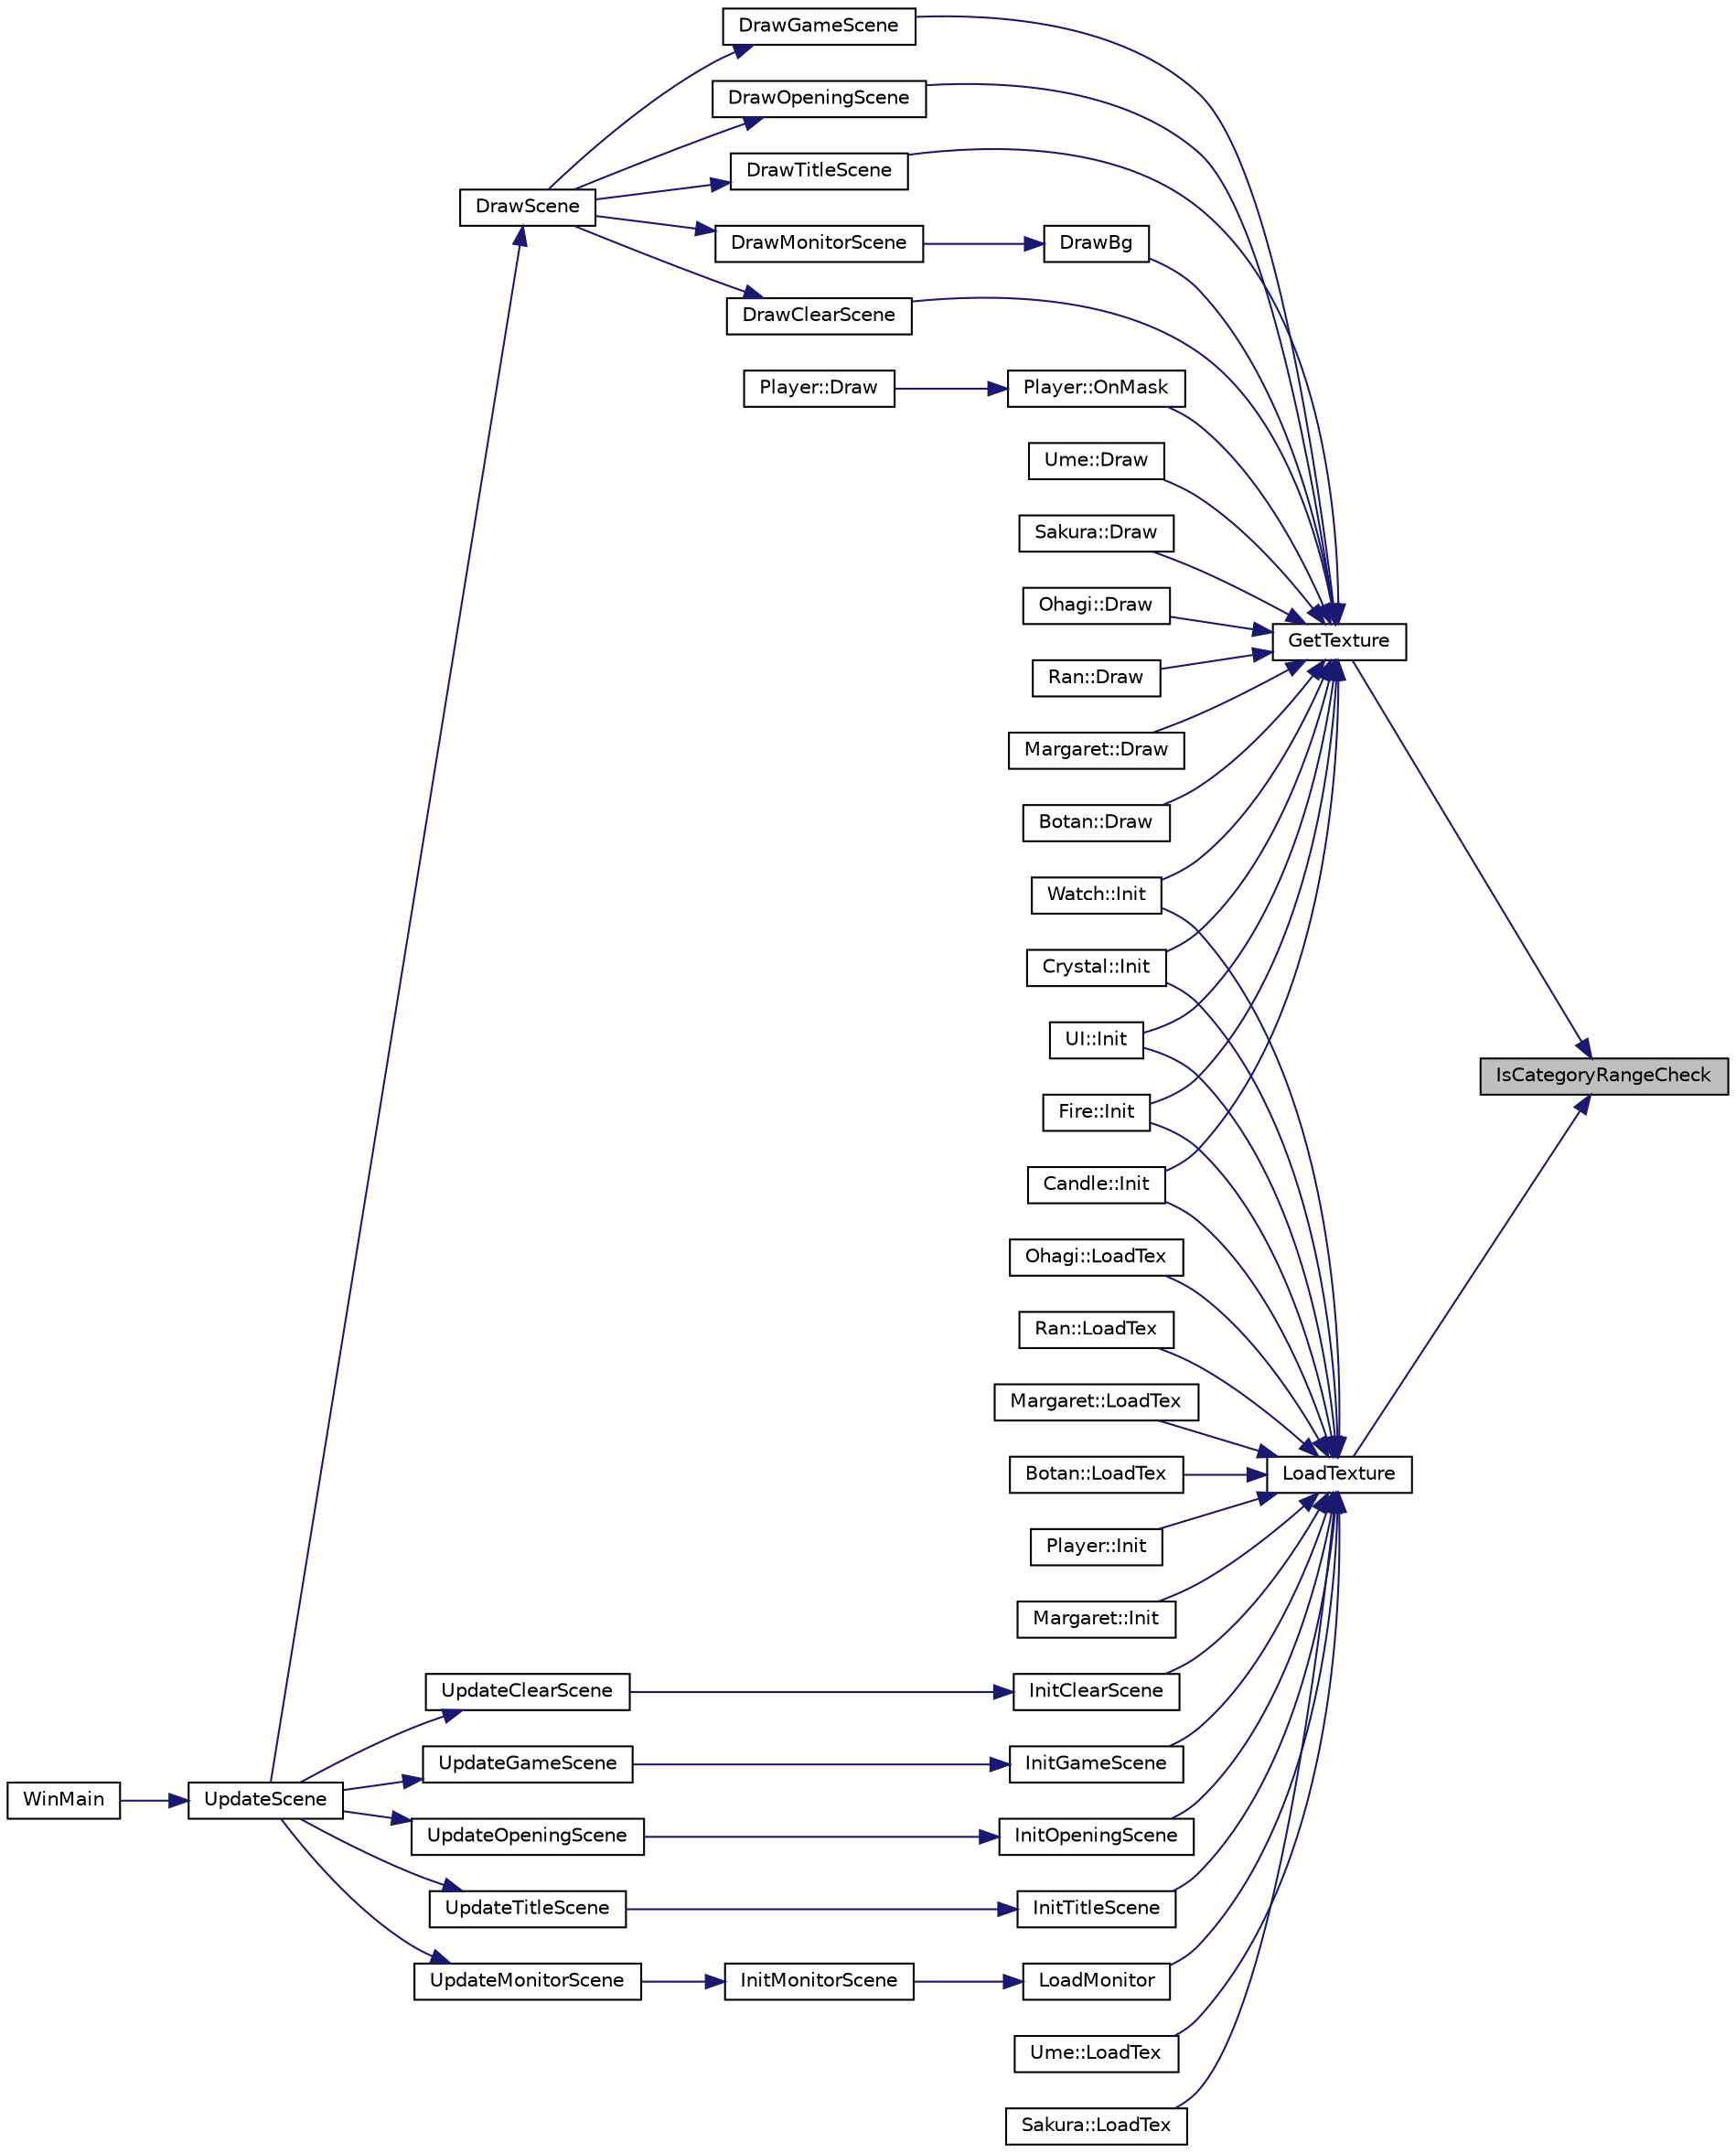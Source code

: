digraph "IsCategoryRangeCheck"
{
 // LATEX_PDF_SIZE
  edge [fontname="Helvetica",fontsize="10",labelfontname="Helvetica",labelfontsize="10"];
  node [fontname="Helvetica",fontsize="10",shape=record];
  rankdir="RL";
  Node1 [label="IsCategoryRangeCheck",height=0.2,width=0.4,color="black", fillcolor="grey75", style="filled", fontcolor="black",tooltip=" "];
  Node1 -> Node2 [dir="back",color="midnightblue",fontsize="10",style="solid",fontname="Helvetica"];
  Node2 [label="GetTexture",height=0.2,width=0.4,color="black", fillcolor="white", style="filled",URL="$_texture_8h.html#ab8389a24369e4f9beb1d4f21e344e885",tooltip="テクスチャデータの取得 指定されたカテゴリのテクスチャデータを取得する"];
  Node2 -> Node3 [dir="back",color="midnightblue",fontsize="10",style="solid",fontname="Helvetica"];
  Node3 [label="Ume::Draw",height=0.2,width=0.4,color="black", fillcolor="white", style="filled",URL="$class_ume.html#ad1efe4fe6e94575a8b83f683fd5fc6a6",tooltip=" "];
  Node2 -> Node4 [dir="back",color="midnightblue",fontsize="10",style="solid",fontname="Helvetica"];
  Node4 [label="Sakura::Draw",height=0.2,width=0.4,color="black", fillcolor="white", style="filled",URL="$class_sakura.html#a8200f9a5944764ba38e1d0dd6ce709e2",tooltip=" "];
  Node2 -> Node5 [dir="back",color="midnightblue",fontsize="10",style="solid",fontname="Helvetica"];
  Node5 [label="Ohagi::Draw",height=0.2,width=0.4,color="black", fillcolor="white", style="filled",URL="$class_ohagi.html#a2ccb7e8eb90221f8bc8ddc1e1a822461",tooltip=" "];
  Node2 -> Node6 [dir="back",color="midnightblue",fontsize="10",style="solid",fontname="Helvetica"];
  Node6 [label="Ran::Draw",height=0.2,width=0.4,color="black", fillcolor="white", style="filled",URL="$class_ran.html#a6fb3b82ff6f6585f72c60bb341a146a3",tooltip=" "];
  Node2 -> Node7 [dir="back",color="midnightblue",fontsize="10",style="solid",fontname="Helvetica"];
  Node7 [label="Margaret::Draw",height=0.2,width=0.4,color="black", fillcolor="white", style="filled",URL="$class_margaret.html#a9f235ef92d78e08b067afa1778bf7c86",tooltip=" "];
  Node2 -> Node8 [dir="back",color="midnightblue",fontsize="10",style="solid",fontname="Helvetica"];
  Node8 [label="Botan::Draw",height=0.2,width=0.4,color="black", fillcolor="white", style="filled",URL="$class_botan.html#ad255867f0c175804588e424917e7a9dc",tooltip=" "];
  Node2 -> Node9 [dir="back",color="midnightblue",fontsize="10",style="solid",fontname="Helvetica"];
  Node9 [label="DrawBg",height=0.2,width=0.4,color="black", fillcolor="white", style="filled",URL="$_monitor_scene_8cpp.html#ae5053d91a6e4f5b872b4228b8d29feca",tooltip=" "];
  Node9 -> Node10 [dir="back",color="midnightblue",fontsize="10",style="solid",fontname="Helvetica"];
  Node10 [label="DrawMonitorScene",height=0.2,width=0.4,color="black", fillcolor="white", style="filled",URL="$_monitor_scene_8h.html#a47e3106c0904c38712b612ed7ffa92bf",tooltip=" "];
  Node10 -> Node11 [dir="back",color="midnightblue",fontsize="10",style="solid",fontname="Helvetica"];
  Node11 [label="DrawScene",height=0.2,width=0.4,color="black", fillcolor="white", style="filled",URL="$_scene_8h.html#ad3af99165d3fa882579d67cea83e9eab",tooltip="シーン描画関数 シーンのオブジェクトを描画する 内部で各シーン毎の描画を行うので使用者がDrawTitleScene等を実行する必要はない"];
  Node11 -> Node12 [dir="back",color="midnightblue",fontsize="10",style="solid",fontname="Helvetica"];
  Node12 [label="UpdateScene",height=0.2,width=0.4,color="black", fillcolor="white", style="filled",URL="$_scene_8h.html#acfe836cd67330b4856bb8feff6d94684",tooltip="シーン実行関数 シーン処理を実行する 内部で各シーンを動かすので使用者がUpdateTitleScene等を実行する必要はない"];
  Node12 -> Node13 [dir="back",color="midnightblue",fontsize="10",style="solid",fontname="Helvetica"];
  Node13 [label="WinMain",height=0.2,width=0.4,color="black", fillcolor="white", style="filled",URL="$_main_8cpp.html#ae08e2eced892351db2a45383c3b982d6",tooltip=" "];
  Node2 -> Node14 [dir="back",color="midnightblue",fontsize="10",style="solid",fontname="Helvetica"];
  Node14 [label="DrawClearScene",height=0.2,width=0.4,color="black", fillcolor="white", style="filled",URL="$_clear_scene_8h.html#a154e4ba3962b084e7552af3a805726a0",tooltip="ゲームオーバーシーンの描画関数 ゲームオーバーシーンのオブジェクトを描画するための関数"];
  Node14 -> Node11 [dir="back",color="midnightblue",fontsize="10",style="solid",fontname="Helvetica"];
  Node2 -> Node15 [dir="back",color="midnightblue",fontsize="10",style="solid",fontname="Helvetica"];
  Node15 [label="DrawGameScene",height=0.2,width=0.4,color="black", fillcolor="white", style="filled",URL="$_game_scene_8h.html#a758cda2c7e70579e62ec2a9b4f4b7aa6",tooltip=" "];
  Node15 -> Node11 [dir="back",color="midnightblue",fontsize="10",style="solid",fontname="Helvetica"];
  Node2 -> Node16 [dir="back",color="midnightblue",fontsize="10",style="solid",fontname="Helvetica"];
  Node16 [label="DrawOpeningScene",height=0.2,width=0.4,color="black", fillcolor="white", style="filled",URL="$_opening_scene_8h.html#afafa0ea856d6013bbf2a3f749f5fab45",tooltip="ゲームオーバーシーンの描画関数 ゲームオーバーシーンのオブジェクトを描画するための関数"];
  Node16 -> Node11 [dir="back",color="midnightblue",fontsize="10",style="solid",fontname="Helvetica"];
  Node2 -> Node17 [dir="back",color="midnightblue",fontsize="10",style="solid",fontname="Helvetica"];
  Node17 [label="DrawTitleScene",height=0.2,width=0.4,color="black", fillcolor="white", style="filled",URL="$_title_scene_8h.html#a9ad700561ba709cf53cc96ea1e9833a6",tooltip="タイトルシーンの描画関数 タイトルシーンのオブジェクトを描画する関数"];
  Node17 -> Node11 [dir="back",color="midnightblue",fontsize="10",style="solid",fontname="Helvetica"];
  Node2 -> Node18 [dir="back",color="midnightblue",fontsize="10",style="solid",fontname="Helvetica"];
  Node18 [label="Crystal::Init",height=0.2,width=0.4,color="black", fillcolor="white", style="filled",URL="$class_crystal.html#ae53513bca380eedc662918a7164dbd68",tooltip="水晶の初期化 テクスチャの読み込み 座標の指定 オブジェクトサイズの指定"];
  Node2 -> Node19 [dir="back",color="midnightblue",fontsize="10",style="solid",fontname="Helvetica"];
  Node19 [label="UI::Init",height=0.2,width=0.4,color="black", fillcolor="white", style="filled",URL="$class_u_i.html#ace720e810124ecde6db91865b4f5b8b2",tooltip="各種データを m_Id に基づいて初期化 画像読み込み 座標の指定 アイテムの大きさを設定"];
  Node2 -> Node20 [dir="back",color="midnightblue",fontsize="10",style="solid",fontname="Helvetica"];
  Node20 [label="Fire::Init",height=0.2,width=0.4,color="black", fillcolor="white", style="filled",URL="$class_fire.html#a8097c9cbafd7d794fa4dfd8fc996f870",tooltip="各種データを m_Id に基づいて初期化 画像読み込み 座標の指定 アイテムの大きさを設定 画像の大きさを設定 m_Id に基づいて Candle をインスタンス化"];
  Node2 -> Node21 [dir="back",color="midnightblue",fontsize="10",style="solid",fontname="Helvetica"];
  Node21 [label="Candle::Init",height=0.2,width=0.4,color="black", fillcolor="white", style="filled",URL="$class_candle.html#a5bd211fe2840d31a0d82578f7fdcfa9c",tooltip="各種データを m_Id に基づいて初期化 画像読み込み 座標の指定 アイテムの大きさを設定 画像の大きさを設定"];
  Node2 -> Node22 [dir="back",color="midnightblue",fontsize="10",style="solid",fontname="Helvetica"];
  Node22 [label="Watch::Init",height=0.2,width=0.4,color="black", fillcolor="white", style="filled",URL="$class_watch.html#a92a6fe78df72c5dfa66b1d672af9c284",tooltip="時計の初期化 テクスチャの読み込み 座標の指定 オブジェクトサイズの指定"];
  Node2 -> Node23 [dir="back",color="midnightblue",fontsize="10",style="solid",fontname="Helvetica"];
  Node23 [label="Player::OnMask",height=0.2,width=0.4,color="black", fillcolor="white", style="filled",URL="$class_player.html#ace614875aaf28c64727890bc29f52dbd",tooltip=" "];
  Node23 -> Node24 [dir="back",color="midnightblue",fontsize="10",style="solid",fontname="Helvetica"];
  Node24 [label="Player::Draw",height=0.2,width=0.4,color="black", fillcolor="white", style="filled",URL="$class_player.html#a5b60ad157bb1e8debca89ed6903ca2a4",tooltip=" "];
  Node1 -> Node25 [dir="back",color="midnightblue",fontsize="10",style="solid",fontname="Helvetica"];
  Node25 [label="LoadTexture",height=0.2,width=0.4,color="black", fillcolor="white", style="filled",URL="$_texture_8h.html#a765e9a08f1a6a5b0ee1cdf44d67037e6",tooltip="テクスチャの読み込み 指定したされたパスのテクスチャを読み込み、カテゴリに登録する"];
  Node25 -> Node26 [dir="back",color="midnightblue",fontsize="10",style="solid",fontname="Helvetica"];
  Node26 [label="Player::Init",height=0.2,width=0.4,color="black", fillcolor="white", style="filled",URL="$class_player.html#a4eaaeb9d0967fef59baac319b9cc8d60",tooltip=" "];
  Node25 -> Node18 [dir="back",color="midnightblue",fontsize="10",style="solid",fontname="Helvetica"];
  Node25 -> Node19 [dir="back",color="midnightblue",fontsize="10",style="solid",fontname="Helvetica"];
  Node25 -> Node20 [dir="back",color="midnightblue",fontsize="10",style="solid",fontname="Helvetica"];
  Node25 -> Node21 [dir="back",color="midnightblue",fontsize="10",style="solid",fontname="Helvetica"];
  Node25 -> Node27 [dir="back",color="midnightblue",fontsize="10",style="solid",fontname="Helvetica"];
  Node27 [label="Margaret::Init",height=0.2,width=0.4,color="black", fillcolor="white", style="filled",URL="$class_margaret.html#a66940c15047eb5278c306a90db53e93f",tooltip=" "];
  Node25 -> Node22 [dir="back",color="midnightblue",fontsize="10",style="solid",fontname="Helvetica"];
  Node25 -> Node28 [dir="back",color="midnightblue",fontsize="10",style="solid",fontname="Helvetica"];
  Node28 [label="InitClearScene",height=0.2,width=0.4,color="black", fillcolor="white", style="filled",URL="$_clear_scene_8cpp.html#a275bde985124cedd4fcfd1e3003bc1a4",tooltip=" "];
  Node28 -> Node29 [dir="back",color="midnightblue",fontsize="10",style="solid",fontname="Helvetica"];
  Node29 [label="UpdateClearScene",height=0.2,width=0.4,color="black", fillcolor="white", style="filled",URL="$_clear_scene_8h.html#ad87d3394130984bbd676d78e680a2b83",tooltip="ゲームオーバーシーンの更新関数 ゲームオーバーシーンの仕様が実行される"];
  Node29 -> Node12 [dir="back",color="midnightblue",fontsize="10",style="solid",fontname="Helvetica"];
  Node25 -> Node30 [dir="back",color="midnightblue",fontsize="10",style="solid",fontname="Helvetica"];
  Node30 [label="InitGameScene",height=0.2,width=0.4,color="black", fillcolor="white", style="filled",URL="$_game_scene_8cpp.html#a1ece36617d8acd26e8fee2f8c8a56613",tooltip=" "];
  Node30 -> Node31 [dir="back",color="midnightblue",fontsize="10",style="solid",fontname="Helvetica"];
  Node31 [label="UpdateGameScene",height=0.2,width=0.4,color="black", fillcolor="white", style="filled",URL="$_game_scene_8h.html#aaa0f133f9ce54fe2b94a1ed07d922be8",tooltip=" "];
  Node31 -> Node12 [dir="back",color="midnightblue",fontsize="10",style="solid",fontname="Helvetica"];
  Node25 -> Node32 [dir="back",color="midnightblue",fontsize="10",style="solid",fontname="Helvetica"];
  Node32 [label="InitOpeningScene",height=0.2,width=0.4,color="black", fillcolor="white", style="filled",URL="$_opening_scene_8cpp.html#a8394103e62627e97087b394d78ebe261",tooltip=" "];
  Node32 -> Node33 [dir="back",color="midnightblue",fontsize="10",style="solid",fontname="Helvetica"];
  Node33 [label="UpdateOpeningScene",height=0.2,width=0.4,color="black", fillcolor="white", style="filled",URL="$_opening_scene_8h.html#a130a9d710956b3d6031a82fd31ac5c9e",tooltip="ゲームオーバーシーンの更新関数 ゲームオーバーシーンの仕様が実行される"];
  Node33 -> Node12 [dir="back",color="midnightblue",fontsize="10",style="solid",fontname="Helvetica"];
  Node25 -> Node34 [dir="back",color="midnightblue",fontsize="10",style="solid",fontname="Helvetica"];
  Node34 [label="InitTitleScene",height=0.2,width=0.4,color="black", fillcolor="white", style="filled",URL="$_title_scene_8cpp.html#a58517aaaaec3180ec82317777dd3a060",tooltip=" "];
  Node34 -> Node35 [dir="back",color="midnightblue",fontsize="10",style="solid",fontname="Helvetica"];
  Node35 [label="UpdateTitleScene",height=0.2,width=0.4,color="black", fillcolor="white", style="filled",URL="$_title_scene_8h.html#a63f9414cad6abe8e97e3ddf336d7e166",tooltip="タイトルシーンの更新関数 タイトルシーンの仕様が実行される"];
  Node35 -> Node12 [dir="back",color="midnightblue",fontsize="10",style="solid",fontname="Helvetica"];
  Node25 -> Node36 [dir="back",color="midnightblue",fontsize="10",style="solid",fontname="Helvetica"];
  Node36 [label="LoadMonitor",height=0.2,width=0.4,color="black", fillcolor="white", style="filled",URL="$_monitor_scene_8cpp.html#afda30592313fbdab43db1a6fcffbdd42",tooltip=" "];
  Node36 -> Node37 [dir="back",color="midnightblue",fontsize="10",style="solid",fontname="Helvetica"];
  Node37 [label="InitMonitorScene",height=0.2,width=0.4,color="black", fillcolor="white", style="filled",URL="$_monitor_scene_8cpp.html#a733fdf79f0d2d3190dfc349350d5e9df",tooltip=" "];
  Node37 -> Node38 [dir="back",color="midnightblue",fontsize="10",style="solid",fontname="Helvetica"];
  Node38 [label="UpdateMonitorScene",height=0.2,width=0.4,color="black", fillcolor="white", style="filled",URL="$_monitor_scene_8h.html#a502ddcf70f16f597857a74a4c5b0aff8",tooltip=" "];
  Node38 -> Node12 [dir="back",color="midnightblue",fontsize="10",style="solid",fontname="Helvetica"];
  Node25 -> Node39 [dir="back",color="midnightblue",fontsize="10",style="solid",fontname="Helvetica"];
  Node39 [label="Ume::LoadTex",height=0.2,width=0.4,color="black", fillcolor="white", style="filled",URL="$class_ume.html#a3ce61db2365a3d54b8a11ddd86be51a1",tooltip=" "];
  Node25 -> Node40 [dir="back",color="midnightblue",fontsize="10",style="solid",fontname="Helvetica"];
  Node40 [label="Sakura::LoadTex",height=0.2,width=0.4,color="black", fillcolor="white", style="filled",URL="$class_sakura.html#a6ae0a88c3f2c6302441d57c32a3dc505",tooltip=" "];
  Node25 -> Node41 [dir="back",color="midnightblue",fontsize="10",style="solid",fontname="Helvetica"];
  Node41 [label="Ohagi::LoadTex",height=0.2,width=0.4,color="black", fillcolor="white", style="filled",URL="$class_ohagi.html#a1ca34f2fc6eb3f0131292e01a16667de",tooltip=" "];
  Node25 -> Node42 [dir="back",color="midnightblue",fontsize="10",style="solid",fontname="Helvetica"];
  Node42 [label="Ran::LoadTex",height=0.2,width=0.4,color="black", fillcolor="white", style="filled",URL="$class_ran.html#acbb522be78b4115a9cc818a01824587e",tooltip=" "];
  Node25 -> Node43 [dir="back",color="midnightblue",fontsize="10",style="solid",fontname="Helvetica"];
  Node43 [label="Margaret::LoadTex",height=0.2,width=0.4,color="black", fillcolor="white", style="filled",URL="$class_margaret.html#ac4b6364a66fb32eee51ab1a614f80f3e",tooltip=" "];
  Node25 -> Node44 [dir="back",color="midnightblue",fontsize="10",style="solid",fontname="Helvetica"];
  Node44 [label="Botan::LoadTex",height=0.2,width=0.4,color="black", fillcolor="white", style="filled",URL="$class_botan.html#a3c6375b593e9e88f6f31f25ea2ae361f",tooltip=" "];
}
